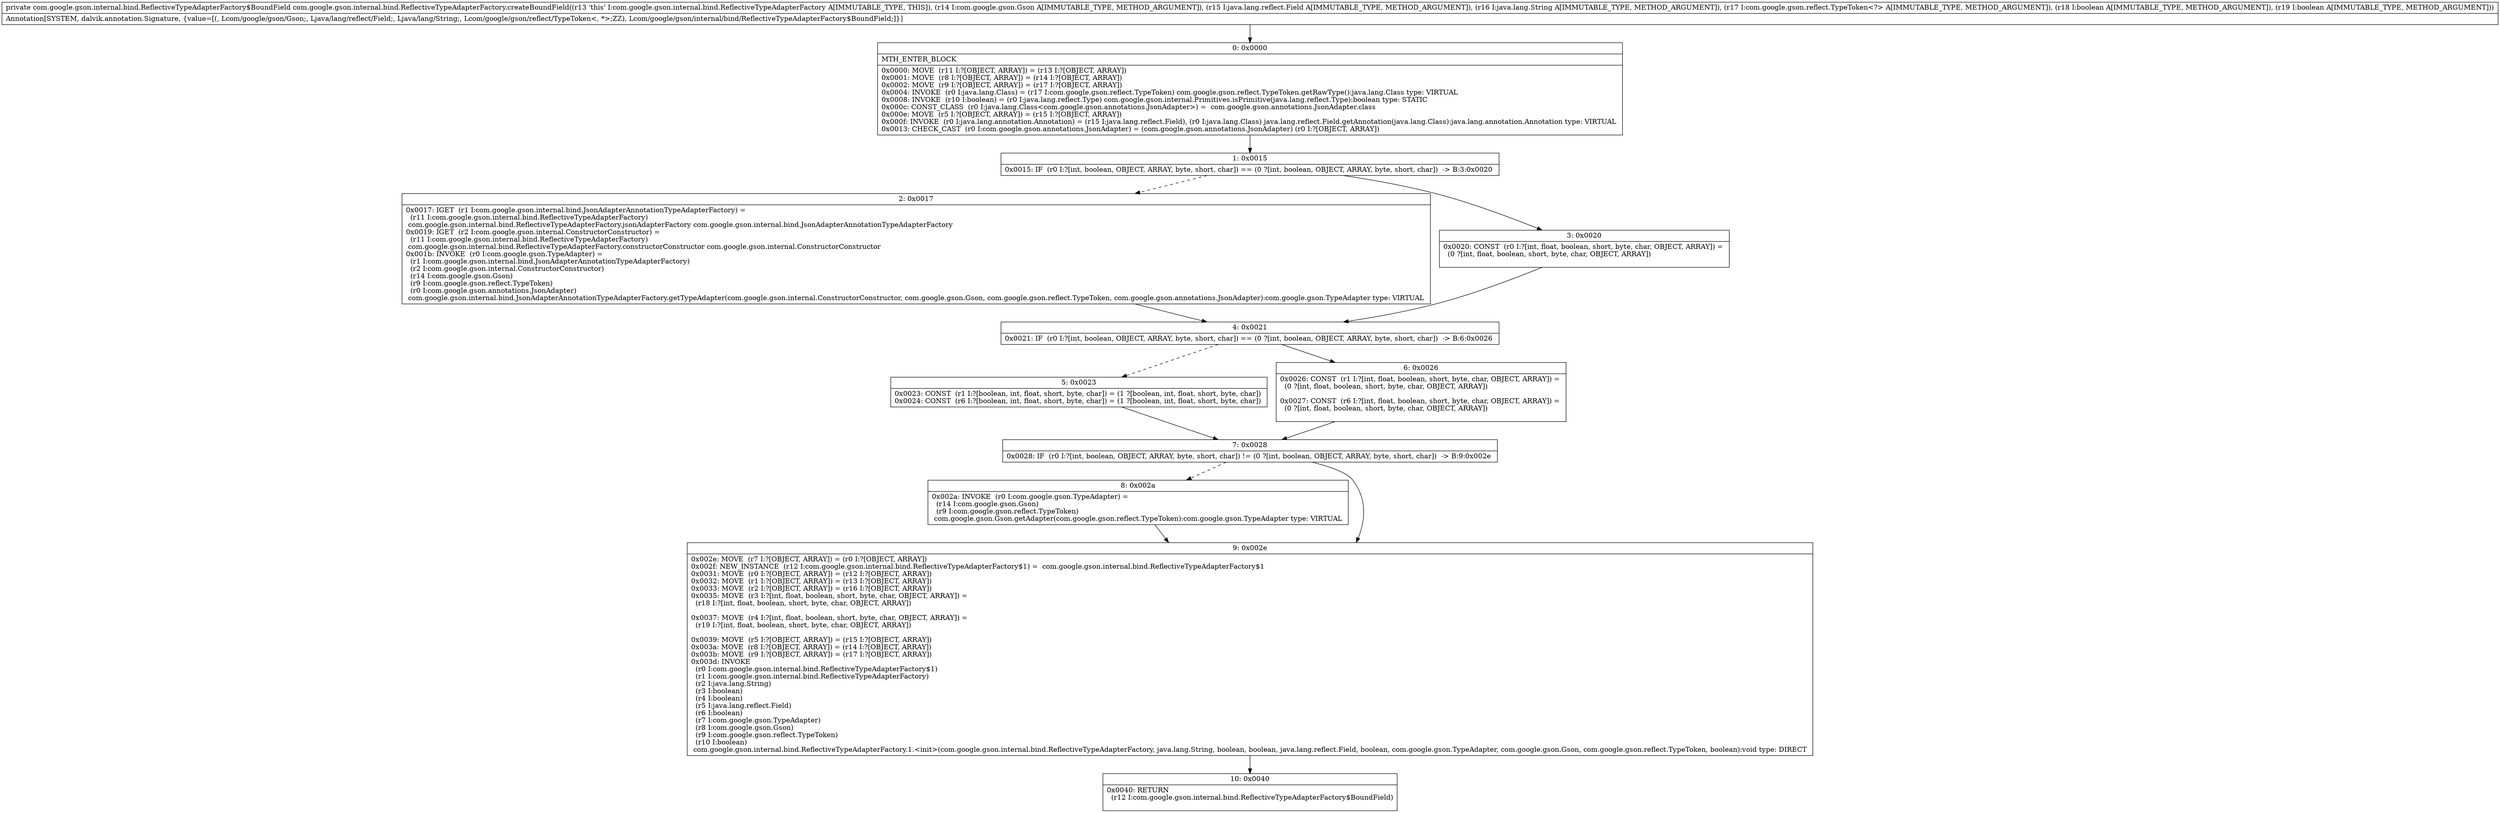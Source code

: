 digraph "CFG forcom.google.gson.internal.bind.ReflectiveTypeAdapterFactory.createBoundField(Lcom\/google\/gson\/Gson;Ljava\/lang\/reflect\/Field;Ljava\/lang\/String;Lcom\/google\/gson\/reflect\/TypeToken;ZZ)Lcom\/google\/gson\/internal\/bind\/ReflectiveTypeAdapterFactory$BoundField;" {
Node_0 [shape=record,label="{0\:\ 0x0000|MTH_ENTER_BLOCK\l|0x0000: MOVE  (r11 I:?[OBJECT, ARRAY]) = (r13 I:?[OBJECT, ARRAY]) \l0x0001: MOVE  (r8 I:?[OBJECT, ARRAY]) = (r14 I:?[OBJECT, ARRAY]) \l0x0002: MOVE  (r9 I:?[OBJECT, ARRAY]) = (r17 I:?[OBJECT, ARRAY]) \l0x0004: INVOKE  (r0 I:java.lang.Class) = (r17 I:com.google.gson.reflect.TypeToken) com.google.gson.reflect.TypeToken.getRawType():java.lang.Class type: VIRTUAL \l0x0008: INVOKE  (r10 I:boolean) = (r0 I:java.lang.reflect.Type) com.google.gson.internal.Primitives.isPrimitive(java.lang.reflect.Type):boolean type: STATIC \l0x000c: CONST_CLASS  (r0 I:java.lang.Class\<com.google.gson.annotations.JsonAdapter\>) =  com.google.gson.annotations.JsonAdapter.class \l0x000e: MOVE  (r5 I:?[OBJECT, ARRAY]) = (r15 I:?[OBJECT, ARRAY]) \l0x000f: INVOKE  (r0 I:java.lang.annotation.Annotation) = (r15 I:java.lang.reflect.Field), (r0 I:java.lang.Class) java.lang.reflect.Field.getAnnotation(java.lang.Class):java.lang.annotation.Annotation type: VIRTUAL \l0x0013: CHECK_CAST  (r0 I:com.google.gson.annotations.JsonAdapter) = (com.google.gson.annotations.JsonAdapter) (r0 I:?[OBJECT, ARRAY]) \l}"];
Node_1 [shape=record,label="{1\:\ 0x0015|0x0015: IF  (r0 I:?[int, boolean, OBJECT, ARRAY, byte, short, char]) == (0 ?[int, boolean, OBJECT, ARRAY, byte, short, char])  \-\> B:3:0x0020 \l}"];
Node_2 [shape=record,label="{2\:\ 0x0017|0x0017: IGET  (r1 I:com.google.gson.internal.bind.JsonAdapterAnnotationTypeAdapterFactory) = \l  (r11 I:com.google.gson.internal.bind.ReflectiveTypeAdapterFactory)\l com.google.gson.internal.bind.ReflectiveTypeAdapterFactory.jsonAdapterFactory com.google.gson.internal.bind.JsonAdapterAnnotationTypeAdapterFactory \l0x0019: IGET  (r2 I:com.google.gson.internal.ConstructorConstructor) = \l  (r11 I:com.google.gson.internal.bind.ReflectiveTypeAdapterFactory)\l com.google.gson.internal.bind.ReflectiveTypeAdapterFactory.constructorConstructor com.google.gson.internal.ConstructorConstructor \l0x001b: INVOKE  (r0 I:com.google.gson.TypeAdapter) = \l  (r1 I:com.google.gson.internal.bind.JsonAdapterAnnotationTypeAdapterFactory)\l  (r2 I:com.google.gson.internal.ConstructorConstructor)\l  (r14 I:com.google.gson.Gson)\l  (r9 I:com.google.gson.reflect.TypeToken)\l  (r0 I:com.google.gson.annotations.JsonAdapter)\l com.google.gson.internal.bind.JsonAdapterAnnotationTypeAdapterFactory.getTypeAdapter(com.google.gson.internal.ConstructorConstructor, com.google.gson.Gson, com.google.gson.reflect.TypeToken, com.google.gson.annotations.JsonAdapter):com.google.gson.TypeAdapter type: VIRTUAL \l}"];
Node_3 [shape=record,label="{3\:\ 0x0020|0x0020: CONST  (r0 I:?[int, float, boolean, short, byte, char, OBJECT, ARRAY]) = \l  (0 ?[int, float, boolean, short, byte, char, OBJECT, ARRAY])\l \l}"];
Node_4 [shape=record,label="{4\:\ 0x0021|0x0021: IF  (r0 I:?[int, boolean, OBJECT, ARRAY, byte, short, char]) == (0 ?[int, boolean, OBJECT, ARRAY, byte, short, char])  \-\> B:6:0x0026 \l}"];
Node_5 [shape=record,label="{5\:\ 0x0023|0x0023: CONST  (r1 I:?[boolean, int, float, short, byte, char]) = (1 ?[boolean, int, float, short, byte, char]) \l0x0024: CONST  (r6 I:?[boolean, int, float, short, byte, char]) = (1 ?[boolean, int, float, short, byte, char]) \l}"];
Node_6 [shape=record,label="{6\:\ 0x0026|0x0026: CONST  (r1 I:?[int, float, boolean, short, byte, char, OBJECT, ARRAY]) = \l  (0 ?[int, float, boolean, short, byte, char, OBJECT, ARRAY])\l \l0x0027: CONST  (r6 I:?[int, float, boolean, short, byte, char, OBJECT, ARRAY]) = \l  (0 ?[int, float, boolean, short, byte, char, OBJECT, ARRAY])\l \l}"];
Node_7 [shape=record,label="{7\:\ 0x0028|0x0028: IF  (r0 I:?[int, boolean, OBJECT, ARRAY, byte, short, char]) != (0 ?[int, boolean, OBJECT, ARRAY, byte, short, char])  \-\> B:9:0x002e \l}"];
Node_8 [shape=record,label="{8\:\ 0x002a|0x002a: INVOKE  (r0 I:com.google.gson.TypeAdapter) = \l  (r14 I:com.google.gson.Gson)\l  (r9 I:com.google.gson.reflect.TypeToken)\l com.google.gson.Gson.getAdapter(com.google.gson.reflect.TypeToken):com.google.gson.TypeAdapter type: VIRTUAL \l}"];
Node_9 [shape=record,label="{9\:\ 0x002e|0x002e: MOVE  (r7 I:?[OBJECT, ARRAY]) = (r0 I:?[OBJECT, ARRAY]) \l0x002f: NEW_INSTANCE  (r12 I:com.google.gson.internal.bind.ReflectiveTypeAdapterFactory$1) =  com.google.gson.internal.bind.ReflectiveTypeAdapterFactory$1 \l0x0031: MOVE  (r0 I:?[OBJECT, ARRAY]) = (r12 I:?[OBJECT, ARRAY]) \l0x0032: MOVE  (r1 I:?[OBJECT, ARRAY]) = (r13 I:?[OBJECT, ARRAY]) \l0x0033: MOVE  (r2 I:?[OBJECT, ARRAY]) = (r16 I:?[OBJECT, ARRAY]) \l0x0035: MOVE  (r3 I:?[int, float, boolean, short, byte, char, OBJECT, ARRAY]) = \l  (r18 I:?[int, float, boolean, short, byte, char, OBJECT, ARRAY])\l \l0x0037: MOVE  (r4 I:?[int, float, boolean, short, byte, char, OBJECT, ARRAY]) = \l  (r19 I:?[int, float, boolean, short, byte, char, OBJECT, ARRAY])\l \l0x0039: MOVE  (r5 I:?[OBJECT, ARRAY]) = (r15 I:?[OBJECT, ARRAY]) \l0x003a: MOVE  (r8 I:?[OBJECT, ARRAY]) = (r14 I:?[OBJECT, ARRAY]) \l0x003b: MOVE  (r9 I:?[OBJECT, ARRAY]) = (r17 I:?[OBJECT, ARRAY]) \l0x003d: INVOKE  \l  (r0 I:com.google.gson.internal.bind.ReflectiveTypeAdapterFactory$1)\l  (r1 I:com.google.gson.internal.bind.ReflectiveTypeAdapterFactory)\l  (r2 I:java.lang.String)\l  (r3 I:boolean)\l  (r4 I:boolean)\l  (r5 I:java.lang.reflect.Field)\l  (r6 I:boolean)\l  (r7 I:com.google.gson.TypeAdapter)\l  (r8 I:com.google.gson.Gson)\l  (r9 I:com.google.gson.reflect.TypeToken)\l  (r10 I:boolean)\l com.google.gson.internal.bind.ReflectiveTypeAdapterFactory.1.\<init\>(com.google.gson.internal.bind.ReflectiveTypeAdapterFactory, java.lang.String, boolean, boolean, java.lang.reflect.Field, boolean, com.google.gson.TypeAdapter, com.google.gson.Gson, com.google.gson.reflect.TypeToken, boolean):void type: DIRECT \l}"];
Node_10 [shape=record,label="{10\:\ 0x0040|0x0040: RETURN  \l  (r12 I:com.google.gson.internal.bind.ReflectiveTypeAdapterFactory$BoundField)\l \l}"];
MethodNode[shape=record,label="{private com.google.gson.internal.bind.ReflectiveTypeAdapterFactory$BoundField com.google.gson.internal.bind.ReflectiveTypeAdapterFactory.createBoundField((r13 'this' I:com.google.gson.internal.bind.ReflectiveTypeAdapterFactory A[IMMUTABLE_TYPE, THIS]), (r14 I:com.google.gson.Gson A[IMMUTABLE_TYPE, METHOD_ARGUMENT]), (r15 I:java.lang.reflect.Field A[IMMUTABLE_TYPE, METHOD_ARGUMENT]), (r16 I:java.lang.String A[IMMUTABLE_TYPE, METHOD_ARGUMENT]), (r17 I:com.google.gson.reflect.TypeToken\<?\> A[IMMUTABLE_TYPE, METHOD_ARGUMENT]), (r18 I:boolean A[IMMUTABLE_TYPE, METHOD_ARGUMENT]), (r19 I:boolean A[IMMUTABLE_TYPE, METHOD_ARGUMENT]))  | Annotation[SYSTEM, dalvik.annotation.Signature, \{value=[(, Lcom\/google\/gson\/Gson;, Ljava\/lang\/reflect\/Field;, Ljava\/lang\/String;, Lcom\/google\/gson\/reflect\/TypeToken\<, *\>;ZZ), Lcom\/google\/gson\/internal\/bind\/ReflectiveTypeAdapterFactory$BoundField;]\}]\l}"];
MethodNode -> Node_0;
Node_0 -> Node_1;
Node_1 -> Node_2[style=dashed];
Node_1 -> Node_3;
Node_2 -> Node_4;
Node_3 -> Node_4;
Node_4 -> Node_5[style=dashed];
Node_4 -> Node_6;
Node_5 -> Node_7;
Node_6 -> Node_7;
Node_7 -> Node_8[style=dashed];
Node_7 -> Node_9;
Node_8 -> Node_9;
Node_9 -> Node_10;
}

